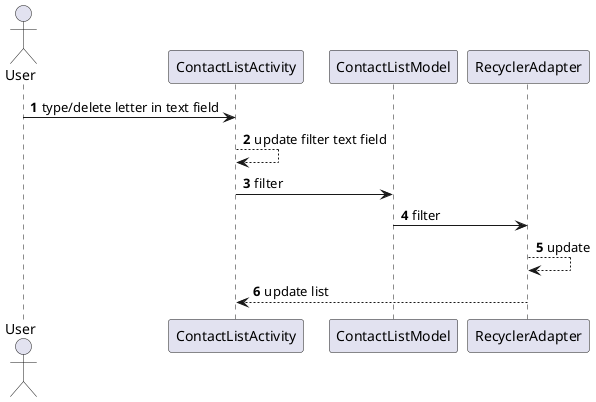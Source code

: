 @startuml
'https://plantuml.com/sequence-diagram

autonumber

actor User
participant ContactListActivity
participant ContactListModel
participant RecyclerAdapter

User -> ContactListActivity : type/delete letter in text field
ContactListActivity --> ContactListActivity : update filter text field
ContactListActivity -> ContactListModel : filter
ContactListModel -> RecyclerAdapter : filter
RecyclerAdapter --> RecyclerAdapter : update
RecyclerAdapter --> ContactListActivity : update list

@enduml
